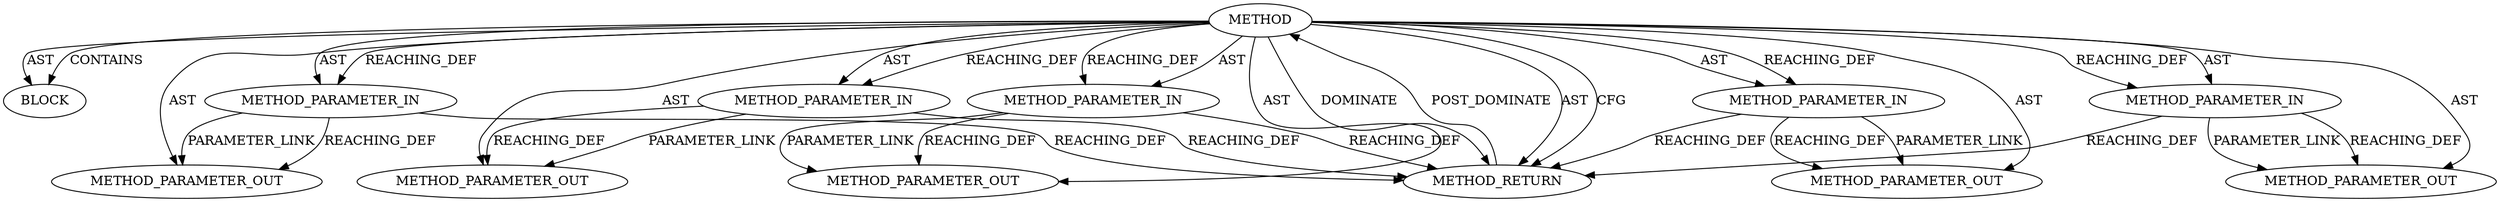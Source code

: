 digraph {
  20163 [label=BLOCK ORDER=1 ARGUMENT_INDEX=1 CODE="<empty>" TYPE_FULL_NAME="ANY"]
  22072 [label=METHOD_PARAMETER_OUT ORDER=2 CODE="p2" IS_VARIADIC=false TYPE_FULL_NAME="ANY" EVALUATION_STRATEGY="BY_VALUE" INDEX=2 NAME="p2"]
  22074 [label=METHOD_PARAMETER_OUT ORDER=4 CODE="p4" IS_VARIADIC=false TYPE_FULL_NAME="ANY" EVALUATION_STRATEGY="BY_VALUE" INDEX=4 NAME="p4"]
  20160 [label=METHOD_PARAMETER_IN ORDER=3 CODE="p3" IS_VARIADIC=false TYPE_FULL_NAME="ANY" EVALUATION_STRATEGY="BY_VALUE" INDEX=3 NAME="p3"]
  20158 [label=METHOD_PARAMETER_IN ORDER=1 CODE="p1" IS_VARIADIC=false TYPE_FULL_NAME="ANY" EVALUATION_STRATEGY="BY_VALUE" INDEX=1 NAME="p1"]
  22071 [label=METHOD_PARAMETER_OUT ORDER=1 CODE="p1" IS_VARIADIC=false TYPE_FULL_NAME="ANY" EVALUATION_STRATEGY="BY_VALUE" INDEX=1 NAME="p1"]
  22073 [label=METHOD_PARAMETER_OUT ORDER=3 CODE="p3" IS_VARIADIC=false TYPE_FULL_NAME="ANY" EVALUATION_STRATEGY="BY_VALUE" INDEX=3 NAME="p3"]
  20159 [label=METHOD_PARAMETER_IN ORDER=2 CODE="p2" IS_VARIADIC=false TYPE_FULL_NAME="ANY" EVALUATION_STRATEGY="BY_VALUE" INDEX=2 NAME="p2"]
  20161 [label=METHOD_PARAMETER_IN ORDER=4 CODE="p4" IS_VARIADIC=false TYPE_FULL_NAME="ANY" EVALUATION_STRATEGY="BY_VALUE" INDEX=4 NAME="p4"]
  20157 [label=METHOD AST_PARENT_TYPE="NAMESPACE_BLOCK" AST_PARENT_FULL_NAME="<global>" ORDER=0 CODE="<empty>" FULL_NAME="csum_ipv6_magic" IS_EXTERNAL=true FILENAME="<empty>" SIGNATURE="" NAME="csum_ipv6_magic"]
  20164 [label=METHOD_RETURN ORDER=2 CODE="RET" TYPE_FULL_NAME="ANY" EVALUATION_STRATEGY="BY_VALUE"]
  20162 [label=METHOD_PARAMETER_IN ORDER=5 CODE="p5" IS_VARIADIC=false TYPE_FULL_NAME="ANY" EVALUATION_STRATEGY="BY_VALUE" INDEX=5 NAME="p5"]
  22075 [label=METHOD_PARAMETER_OUT ORDER=5 CODE="p5" IS_VARIADIC=false TYPE_FULL_NAME="ANY" EVALUATION_STRATEGY="BY_VALUE" INDEX=5 NAME="p5"]
  20158 -> 22071 [label=REACHING_DEF VARIABLE="p1"]
  20159 -> 22072 [label=PARAMETER_LINK ]
  20157 -> 22072 [label=AST ]
  20161 -> 22074 [label=REACHING_DEF VARIABLE="p4"]
  20160 -> 20164 [label=REACHING_DEF VARIABLE="p3"]
  20157 -> 20161 [label=REACHING_DEF VARIABLE=""]
  20157 -> 20163 [label=CONTAINS ]
  20157 -> 20160 [label=REACHING_DEF VARIABLE=""]
  20157 -> 20164 [label=AST ]
  20157 -> 20159 [label=REACHING_DEF VARIABLE=""]
  20157 -> 20164 [label=CFG ]
  20157 -> 20163 [label=AST ]
  20161 -> 22074 [label=PARAMETER_LINK ]
  20158 -> 22071 [label=PARAMETER_LINK ]
  20157 -> 20162 [label=AST ]
  20162 -> 20164 [label=REACHING_DEF VARIABLE="p5"]
  20164 -> 20157 [label=POST_DOMINATE ]
  20157 -> 20159 [label=AST ]
  20159 -> 20164 [label=REACHING_DEF VARIABLE="p2"]
  20157 -> 20160 [label=AST ]
  20162 -> 22075 [label=PARAMETER_LINK ]
  20160 -> 22073 [label=REACHING_DEF VARIABLE="p3"]
  20157 -> 20158 [label=REACHING_DEF VARIABLE=""]
  20158 -> 20164 [label=REACHING_DEF VARIABLE="p1"]
  20157 -> 22073 [label=AST ]
  20160 -> 22073 [label=PARAMETER_LINK ]
  20157 -> 20161 [label=AST ]
  20157 -> 22075 [label=AST ]
  20157 -> 20164 [label=DOMINATE ]
  20157 -> 22071 [label=AST ]
  20157 -> 20158 [label=AST ]
  20157 -> 22074 [label=AST ]
  20159 -> 22072 [label=REACHING_DEF VARIABLE="p2"]
  20161 -> 20164 [label=REACHING_DEF VARIABLE="p4"]
  20157 -> 20162 [label=REACHING_DEF VARIABLE=""]
  20162 -> 22075 [label=REACHING_DEF VARIABLE="p5"]
}
